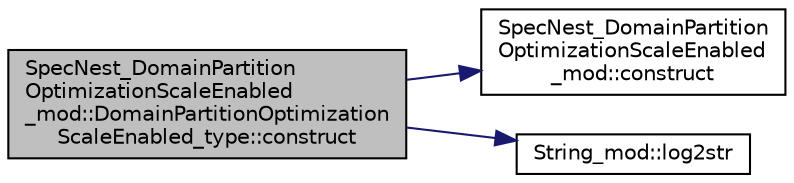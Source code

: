 digraph "SpecNest_DomainPartitionOptimizationScaleEnabled_mod::DomainPartitionOptimizationScaleEnabled_type::construct"
{
 // LATEX_PDF_SIZE
  edge [fontname="Helvetica",fontsize="10",labelfontname="Helvetica",labelfontsize="10"];
  node [fontname="Helvetica",fontsize="10",shape=record];
  rankdir="LR";
  Node1 [label="SpecNest_DomainPartition\lOptimizationScaleEnabled\l_mod::DomainPartitionOptimization\lScaleEnabled_type::construct",height=0.2,width=0.4,color="black", fillcolor="grey75", style="filled", fontcolor="black",tooltip=" "];
  Node1 -> Node2 [color="midnightblue",fontsize="10",style="solid"];
  Node2 [label="SpecNest_DomainPartition\lOptimizationScaleEnabled\l_mod::construct",height=0.2,width=0.4,color="black", fillcolor="white", style="filled",URL="$namespaceSpecNest__DomainPartitionOptimizationScaleEnabled__mod.html#a040c131bc3330d41c5f0101a47ff03a4",tooltip=" "];
  Node1 -> Node3 [color="midnightblue",fontsize="10",style="solid"];
  Node3 [label="String_mod::log2str",height=0.2,width=0.4,color="black", fillcolor="white", style="filled",URL="$namespaceString__mod.html#ae6466d5ac218cfc89e869bebdec2ddd3",tooltip="Convert the input logical value to value and return the result."];
}
